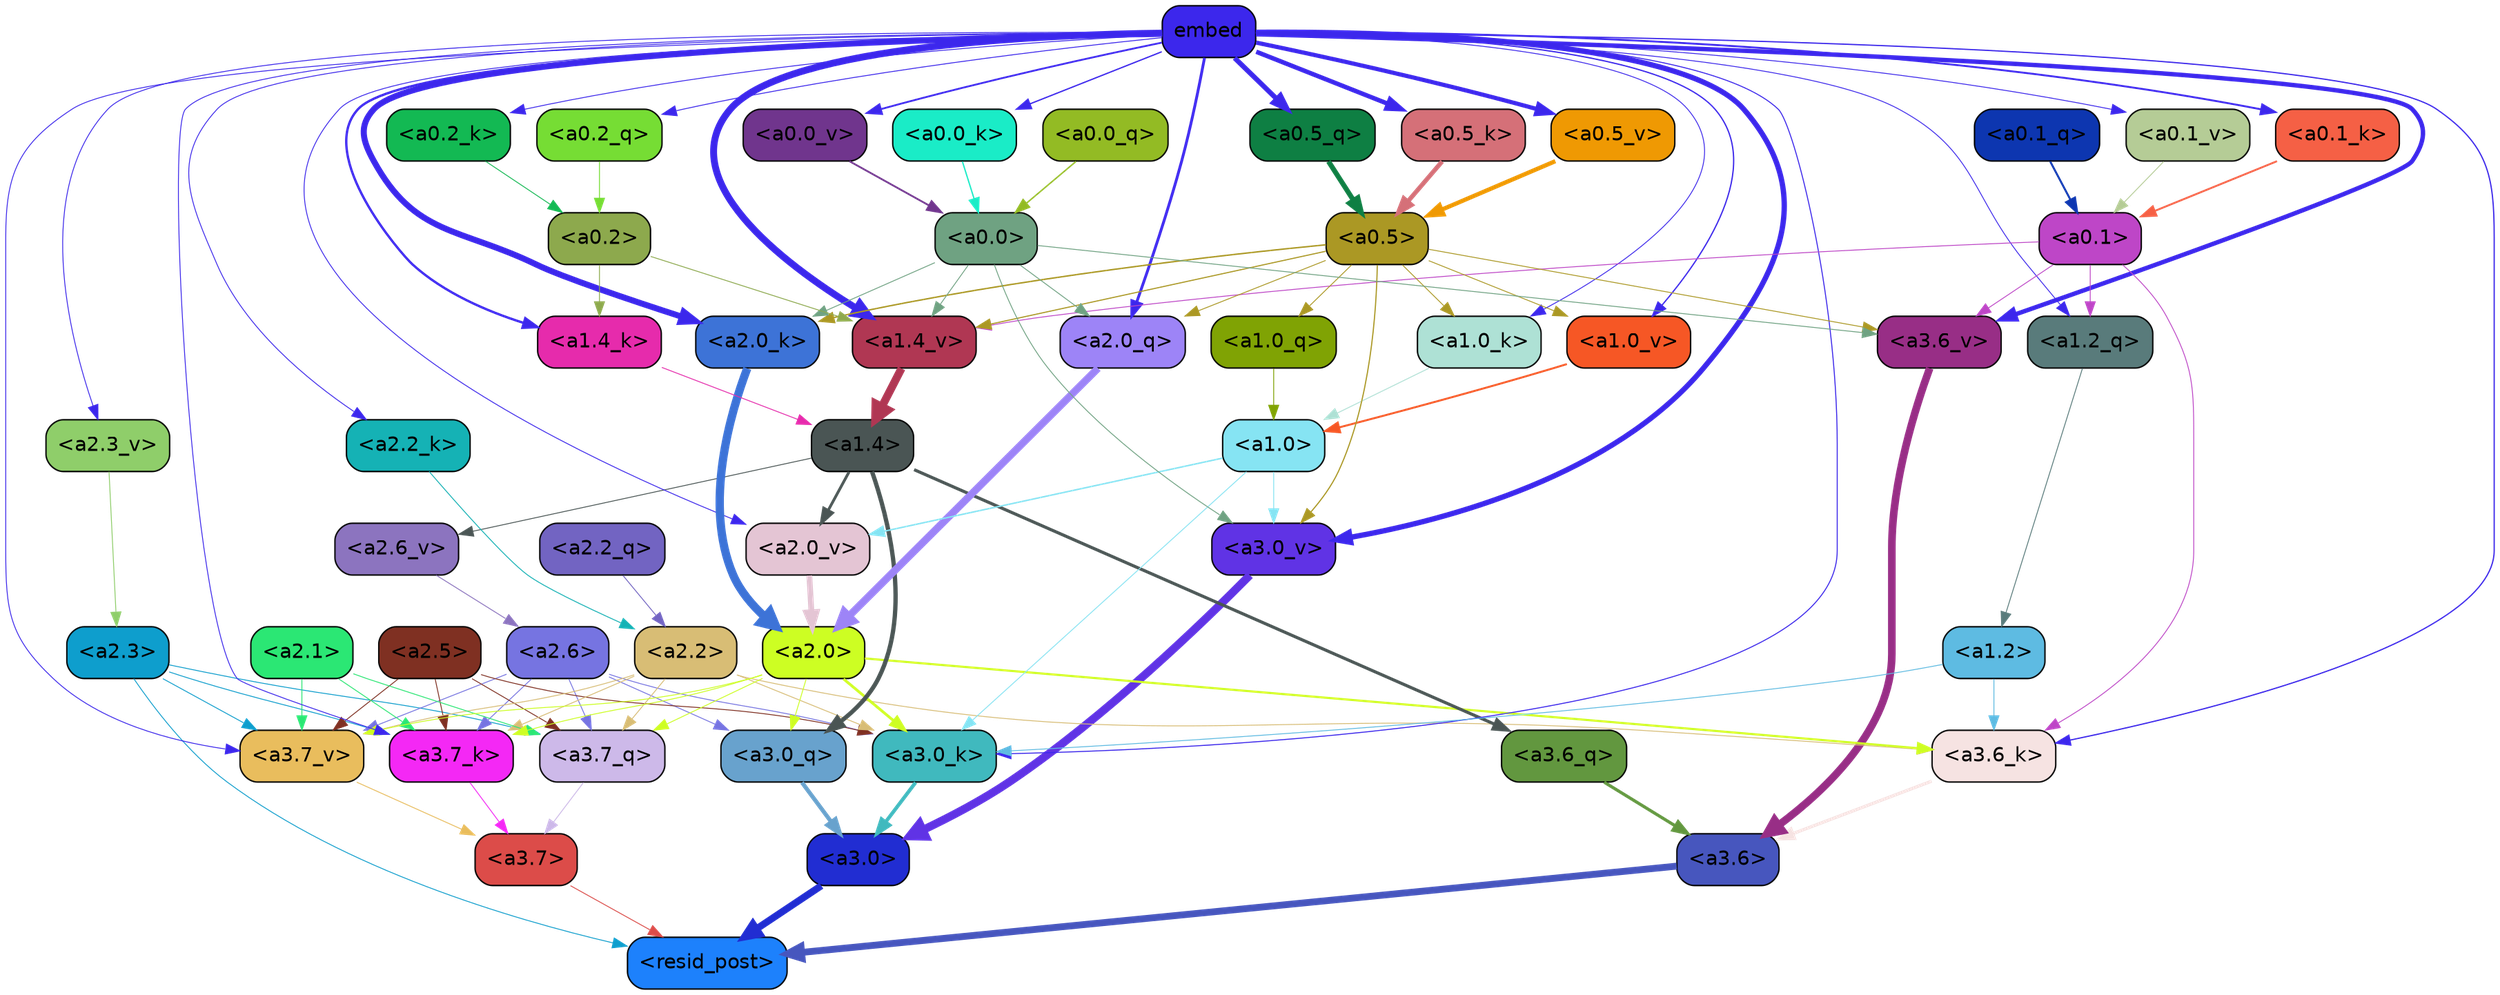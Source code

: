 strict digraph "" {
	graph [bgcolor=transparent,
		layout=dot,
		overlap=false,
		splines=true
	];
	"<a3.7>"	[color=black,
		fillcolor="#dc4c49",
		fontname=Helvetica,
		shape=box,
		style="filled, rounded"];
	"<resid_post>"	[color=black,
		fillcolor="#1d81fc",
		fontname=Helvetica,
		shape=box,
		style="filled, rounded"];
	"<a3.7>" -> "<resid_post>"	[color="#dc4c49",
		penwidth=0.6];
	"<a3.6>"	[color=black,
		fillcolor="#4756be",
		fontname=Helvetica,
		shape=box,
		style="filled, rounded"];
	"<a3.6>" -> "<resid_post>"	[color="#4756be",
		penwidth=4.7534414529800415];
	"<a3.0>"	[color=black,
		fillcolor="#212dd2",
		fontname=Helvetica,
		shape=box,
		style="filled, rounded"];
	"<a3.0>" -> "<resid_post>"	[color="#212dd2",
		penwidth=4.898576855659485];
	"<a2.3>"	[color=black,
		fillcolor="#0e9ecd",
		fontname=Helvetica,
		shape=box,
		style="filled, rounded"];
	"<a2.3>" -> "<resid_post>"	[color="#0e9ecd",
		penwidth=0.6];
	"<a3.7_q>"	[color=black,
		fillcolor="#cdb9e9",
		fontname=Helvetica,
		shape=box,
		style="filled, rounded"];
	"<a2.3>" -> "<a3.7_q>"	[color="#0e9ecd",
		penwidth=0.6];
	"<a3.7_k>"	[color=black,
		fillcolor="#f428f5",
		fontname=Helvetica,
		shape=box,
		style="filled, rounded"];
	"<a2.3>" -> "<a3.7_k>"	[color="#0e9ecd",
		penwidth=0.6];
	"<a3.7_v>"	[color=black,
		fillcolor="#e9bd5d",
		fontname=Helvetica,
		shape=box,
		style="filled, rounded"];
	"<a2.3>" -> "<a3.7_v>"	[color="#0e9ecd",
		penwidth=0.6];
	"<a3.7_q>" -> "<a3.7>"	[color="#cdb9e9",
		penwidth=0.6];
	"<a3.6_q>"	[color=black,
		fillcolor="#62973f",
		fontname=Helvetica,
		shape=box,
		style="filled, rounded"];
	"<a3.6_q>" -> "<a3.6>"	[color="#62973f",
		penwidth=2.160832464694977];
	"<a3.0_q>"	[color=black,
		fillcolor="#68a2cd",
		fontname=Helvetica,
		shape=box,
		style="filled, rounded"];
	"<a3.0_q>" -> "<a3.0>"	[color="#68a2cd",
		penwidth=2.870753765106201];
	"<a3.7_k>" -> "<a3.7>"	[color="#f428f5",
		penwidth=0.6];
	"<a3.6_k>"	[color=black,
		fillcolor="#f6e3e2",
		fontname=Helvetica,
		shape=box,
		style="filled, rounded"];
	"<a3.6_k>" -> "<a3.6>"	[color="#f6e3e2",
		penwidth=2.13908451795578];
	"<a3.0_k>"	[color=black,
		fillcolor="#40b9be",
		fontname=Helvetica,
		shape=box,
		style="filled, rounded"];
	"<a3.0_k>" -> "<a3.0>"	[color="#40b9be",
		penwidth=2.520303964614868];
	"<a3.7_v>" -> "<a3.7>"	[color="#e9bd5d",
		penwidth=0.6];
	"<a3.6_v>"	[color=black,
		fillcolor="#982e86",
		fontname=Helvetica,
		shape=box,
		style="filled, rounded"];
	"<a3.6_v>" -> "<a3.6>"	[color="#982e86",
		penwidth=5.297133803367615];
	"<a3.0_v>"	[color=black,
		fillcolor="#6033e5",
		fontname=Helvetica,
		shape=box,
		style="filled, rounded"];
	"<a3.0_v>" -> "<a3.0>"	[color="#6033e5",
		penwidth=5.680712580680847];
	"<a2.6>"	[color=black,
		fillcolor="#7674e1",
		fontname=Helvetica,
		shape=box,
		style="filled, rounded"];
	"<a2.6>" -> "<a3.7_q>"	[color="#7674e1",
		penwidth=0.6];
	"<a2.6>" -> "<a3.0_q>"	[color="#7674e1",
		penwidth=0.6];
	"<a2.6>" -> "<a3.7_k>"	[color="#7674e1",
		penwidth=0.6];
	"<a2.6>" -> "<a3.0_k>"	[color="#7674e1",
		penwidth=0.6];
	"<a2.6>" -> "<a3.7_v>"	[color="#7674e1",
		penwidth=0.6];
	"<a2.5>"	[color=black,
		fillcolor="#7f3022",
		fontname=Helvetica,
		shape=box,
		style="filled, rounded"];
	"<a2.5>" -> "<a3.7_q>"	[color="#7f3022",
		penwidth=0.6];
	"<a2.5>" -> "<a3.7_k>"	[color="#7f3022",
		penwidth=0.6];
	"<a2.5>" -> "<a3.0_k>"	[color="#7f3022",
		penwidth=0.6];
	"<a2.5>" -> "<a3.7_v>"	[color="#7f3022",
		penwidth=0.6];
	"<a2.2>"	[color=black,
		fillcolor="#d8bd75",
		fontname=Helvetica,
		shape=box,
		style="filled, rounded"];
	"<a2.2>" -> "<a3.7_q>"	[color="#d8bd75",
		penwidth=0.6];
	"<a2.2>" -> "<a3.7_k>"	[color="#d8bd75",
		penwidth=0.6];
	"<a2.2>" -> "<a3.6_k>"	[color="#d8bd75",
		penwidth=0.6];
	"<a2.2>" -> "<a3.0_k>"	[color="#d8bd75",
		penwidth=0.6];
	"<a2.2>" -> "<a3.7_v>"	[color="#d8bd75",
		penwidth=0.6];
	"<a2.1>"	[color=black,
		fillcolor="#2be774",
		fontname=Helvetica,
		shape=box,
		style="filled, rounded"];
	"<a2.1>" -> "<a3.7_q>"	[color="#2be774",
		penwidth=0.6];
	"<a2.1>" -> "<a3.7_k>"	[color="#2be774",
		penwidth=0.6];
	"<a2.1>" -> "<a3.7_v>"	[color="#2be774",
		penwidth=0.6];
	"<a2.0>"	[color=black,
		fillcolor="#cdfe23",
		fontname=Helvetica,
		shape=box,
		style="filled, rounded"];
	"<a2.0>" -> "<a3.7_q>"	[color="#cdfe23",
		penwidth=0.6];
	"<a2.0>" -> "<a3.0_q>"	[color="#cdfe23",
		penwidth=0.6];
	"<a2.0>" -> "<a3.7_k>"	[color="#cdfe23",
		penwidth=0.6];
	"<a2.0>" -> "<a3.6_k>"	[color="#cdfe23",
		penwidth=1.4784413101151586];
	"<a2.0>" -> "<a3.0_k>"	[color="#cdfe23",
		penwidth=1.8858084231615067];
	"<a2.0>" -> "<a3.7_v>"	[color="#cdfe23",
		penwidth=0.6];
	"<a1.4>"	[color=black,
		fillcolor="#4a5554",
		fontname=Helvetica,
		shape=box,
		style="filled, rounded"];
	"<a1.4>" -> "<a3.6_q>"	[color="#4a5554",
		penwidth=2.149975523352623];
	"<a1.4>" -> "<a3.0_q>"	[color="#4a5554",
		penwidth=3.0018038749694824];
	"<a2.6_v>"	[color=black,
		fillcolor="#8c74bf",
		fontname=Helvetica,
		shape=box,
		style="filled, rounded"];
	"<a1.4>" -> "<a2.6_v>"	[color="#4a5554",
		penwidth=0.6];
	"<a2.0_v>"	[color=black,
		fillcolor="#e4c5d4",
		fontname=Helvetica,
		shape=box,
		style="filled, rounded"];
	"<a1.4>" -> "<a2.0_v>"	[color="#4a5554",
		penwidth=1.925402581691742];
	embed	[color=black,
		fillcolor="#3c27ec",
		fontname=Helvetica,
		shape=box,
		style="filled, rounded"];
	embed -> "<a3.7_k>"	[color="#3c27ec",
		penwidth=0.6];
	embed -> "<a3.6_k>"	[color="#3c27ec",
		penwidth=0.8552796393632889];
	embed -> "<a3.0_k>"	[color="#3c27ec",
		penwidth=0.691851794719696];
	embed -> "<a3.7_v>"	[color="#3c27ec",
		penwidth=0.6];
	embed -> "<a3.6_v>"	[color="#3c27ec",
		penwidth=3.067279100418091];
	embed -> "<a3.0_v>"	[color="#3c27ec",
		penwidth=3.6927278637886047];
	"<a2.0_q>"	[color=black,
		fillcolor="#9d84f7",
		fontname=Helvetica,
		shape=box,
		style="filled, rounded"];
	embed -> "<a2.0_q>"	[color="#3c27ec",
		penwidth=1.944248914718628];
	"<a2.2_k>"	[color=black,
		fillcolor="#15b2b5",
		fontname=Helvetica,
		shape=box,
		style="filled, rounded"];
	embed -> "<a2.2_k>"	[color="#3c27ec",
		penwidth=0.6];
	"<a2.0_k>"	[color=black,
		fillcolor="#3d73d7",
		fontname=Helvetica,
		shape=box,
		style="filled, rounded"];
	embed -> "<a2.0_k>"	[color="#3c27ec",
		penwidth=4.198909968137741];
	"<a2.3_v>"	[color=black,
		fillcolor="#8fce6a",
		fontname=Helvetica,
		shape=box,
		style="filled, rounded"];
	embed -> "<a2.3_v>"	[color="#3c27ec",
		penwidth=0.6];
	embed -> "<a2.0_v>"	[color="#3c27ec",
		penwidth=0.6];
	"<a1.2_q>"	[color=black,
		fillcolor="#597b7b",
		fontname=Helvetica,
		shape=box,
		style="filled, rounded"];
	embed -> "<a1.2_q>"	[color="#3c27ec",
		penwidth=0.6];
	"<a1.4_k>"	[color=black,
		fillcolor="#e62bac",
		fontname=Helvetica,
		shape=box,
		style="filled, rounded"];
	embed -> "<a1.4_k>"	[color="#3c27ec",
		penwidth=1.6299549341201782];
	"<a1.0_k>"	[color=black,
		fillcolor="#aee1d5",
		fontname=Helvetica,
		shape=box,
		style="filled, rounded"];
	embed -> "<a1.0_k>"	[color="#3c27ec",
		penwidth=0.6];
	"<a1.4_v>"	[color=black,
		fillcolor="#b03753",
		fontname=Helvetica,
		shape=box,
		style="filled, rounded"];
	embed -> "<a1.4_v>"	[color="#3c27ec",
		penwidth=4.780120432376862];
	"<a1.0_v>"	[color=black,
		fillcolor="#f65725",
		fontname=Helvetica,
		shape=box,
		style="filled, rounded"];
	embed -> "<a1.0_v>"	[color="#3c27ec",
		penwidth=0.8886437299661338];
	"<a0.5_q>"	[color=black,
		fillcolor="#0e7f43",
		fontname=Helvetica,
		shape=box,
		style="filled, rounded"];
	embed -> "<a0.5_q>"	[color="#3c27ec",
		penwidth=3.473049759864807];
	"<a0.2_q>"	[color=black,
		fillcolor="#76dd34",
		fontname=Helvetica,
		shape=box,
		style="filled, rounded"];
	embed -> "<a0.2_q>"	[color="#3c27ec",
		penwidth=0.6157336235046387];
	"<a0.5_k>"	[color=black,
		fillcolor="#d57078",
		fontname=Helvetica,
		shape=box,
		style="filled, rounded"];
	embed -> "<a0.5_k>"	[color="#3c27ec",
		penwidth=3.105745553970337];
	"<a0.2_k>"	[color=black,
		fillcolor="#13b953",
		fontname=Helvetica,
		shape=box,
		style="filled, rounded"];
	embed -> "<a0.2_k>"	[color="#3c27ec",
		penwidth=0.6];
	"<a0.1_k>"	[color=black,
		fillcolor="#f56045",
		fontname=Helvetica,
		shape=box,
		style="filled, rounded"];
	embed -> "<a0.1_k>"	[color="#3c27ec",
		penwidth=1.2916448712348938];
	"<a0.0_k>"	[color=black,
		fillcolor="#1aecc7",
		fontname=Helvetica,
		shape=box,
		style="filled, rounded"];
	embed -> "<a0.0_k>"	[color="#3c27ec",
		penwidth=0.9117003679275513];
	"<a0.5_v>"	[color=black,
		fillcolor="#ef9903",
		fontname=Helvetica,
		shape=box,
		style="filled, rounded"];
	embed -> "<a0.5_v>"	[color="#3c27ec",
		penwidth=2.905687689781189];
	"<a0.1_v>"	[color=black,
		fillcolor="#b5cc96",
		fontname=Helvetica,
		shape=box,
		style="filled, rounded"];
	embed -> "<a0.1_v>"	[color="#3c27ec",
		penwidth=0.6];
	"<a0.0_v>"	[color=black,
		fillcolor="#70358d",
		fontname=Helvetica,
		shape=box,
		style="filled, rounded"];
	embed -> "<a0.0_v>"	[color="#3c27ec",
		penwidth=1.2382409572601318];
	"<a1.2>"	[color=black,
		fillcolor="#5ebbe2",
		fontname=Helvetica,
		shape=box,
		style="filled, rounded"];
	"<a1.2>" -> "<a3.6_k>"	[color="#5ebbe2",
		penwidth=0.6];
	"<a1.2>" -> "<a3.0_k>"	[color="#5ebbe2",
		penwidth=0.6];
	"<a0.1>"	[color=black,
		fillcolor="#be46c7",
		fontname=Helvetica,
		shape=box,
		style="filled, rounded"];
	"<a0.1>" -> "<a3.6_k>"	[color="#be46c7",
		penwidth=0.6];
	"<a0.1>" -> "<a3.6_v>"	[color="#be46c7",
		penwidth=0.6];
	"<a0.1>" -> "<a1.2_q>"	[color="#be46c7",
		penwidth=0.6];
	"<a0.1>" -> "<a1.4_v>"	[color="#be46c7",
		penwidth=0.6];
	"<a1.0>"	[color=black,
		fillcolor="#86e4f3",
		fontname=Helvetica,
		shape=box,
		style="filled, rounded"];
	"<a1.0>" -> "<a3.0_k>"	[color="#86e4f3",
		penwidth=0.6];
	"<a1.0>" -> "<a3.0_v>"	[color="#86e4f3",
		penwidth=0.6];
	"<a1.0>" -> "<a2.0_v>"	[color="#86e4f3",
		penwidth=0.9920598268508911];
	"<a0.5>"	[color=black,
		fillcolor="#ab9824",
		fontname=Helvetica,
		shape=box,
		style="filled, rounded"];
	"<a0.5>" -> "<a3.6_v>"	[color="#ab9824",
		penwidth=0.6];
	"<a0.5>" -> "<a3.0_v>"	[color="#ab9824",
		penwidth=0.8028683364391327];
	"<a0.5>" -> "<a2.0_q>"	[color="#ab9824",
		penwidth=0.6];
	"<a0.5>" -> "<a2.0_k>"	[color="#ab9824",
		penwidth=0.9883035719394684];
	"<a1.0_q>"	[color=black,
		fillcolor="#80a304",
		fontname=Helvetica,
		shape=box,
		style="filled, rounded"];
	"<a0.5>" -> "<a1.0_q>"	[color="#ab9824",
		penwidth=0.6];
	"<a0.5>" -> "<a1.0_k>"	[color="#ab9824",
		penwidth=0.6];
	"<a0.5>" -> "<a1.4_v>"	[color="#ab9824",
		penwidth=0.7686666250228882];
	"<a0.5>" -> "<a1.0_v>"	[color="#ab9824",
		penwidth=0.6];
	"<a0.0>"	[color=black,
		fillcolor="#6fa282",
		fontname=Helvetica,
		shape=box,
		style="filled, rounded"];
	"<a0.0>" -> "<a3.6_v>"	[color="#6fa282",
		penwidth=0.6];
	"<a0.0>" -> "<a3.0_v>"	[color="#6fa282",
		penwidth=0.6];
	"<a0.0>" -> "<a2.0_q>"	[color="#6fa282",
		penwidth=0.6];
	"<a0.0>" -> "<a2.0_k>"	[color="#6fa282",
		penwidth=0.6];
	"<a0.0>" -> "<a1.4_v>"	[color="#6fa282",
		penwidth=0.6];
	"<a2.2_q>"	[color=black,
		fillcolor="#7264c2",
		fontname=Helvetica,
		shape=box,
		style="filled, rounded"];
	"<a2.2_q>" -> "<a2.2>"	[color="#7264c2",
		penwidth=0.6];
	"<a2.0_q>" -> "<a2.0>"	[color="#9d84f7",
		penwidth=5.1847569942474365];
	"<a2.2_k>" -> "<a2.2>"	[color="#15b2b5",
		penwidth=0.6149471998214722];
	"<a2.0_k>" -> "<a2.0>"	[color="#3d73d7",
		penwidth=5.773491740226746];
	"<a2.6_v>" -> "<a2.6>"	[color="#8c74bf",
		penwidth=0.6];
	"<a2.3_v>" -> "<a2.3>"	[color="#8fce6a",
		penwidth=0.6];
	"<a2.0_v>" -> "<a2.0>"	[color="#e4c5d4",
		penwidth=3.9731863737106323];
	"<a1.2_q>" -> "<a1.2>"	[color="#597b7b",
		penwidth=0.6];
	"<a1.0_q>" -> "<a1.0>"	[color="#80a304",
		penwidth=0.6];
	"<a1.4_k>" -> "<a1.4>"	[color="#e62bac",
		penwidth=0.6];
	"<a1.0_k>" -> "<a1.0>"	[color="#aee1d5",
		penwidth=0.6];
	"<a1.4_v>" -> "<a1.4>"	[color="#b03753",
		penwidth=5.565408229827881];
	"<a1.0_v>" -> "<a1.0>"	[color="#f65725",
		penwidth=1.3358666002750397];
	"<a0.2>"	[color=black,
		fillcolor="#8da94d",
		fontname=Helvetica,
		shape=box,
		style="filled, rounded"];
	"<a0.2>" -> "<a1.4_k>"	[color="#8da94d",
		penwidth=0.6];
	"<a0.2>" -> "<a1.4_v>"	[color="#8da94d",
		penwidth=0.6];
	"<a0.5_q>" -> "<a0.5>"	[color="#0e7f43",
		penwidth=3.473052144050598];
	"<a0.2_q>" -> "<a0.2>"	[color="#76dd34",
		penwidth=0.615731954574585];
	"<a0.1_q>"	[color=black,
		fillcolor="#0d36b0",
		fontname=Helvetica,
		shape=box,
		style="filled, rounded"];
	"<a0.1_q>" -> "<a0.1>"	[color="#0d36b0",
		penwidth=1.372210443019867];
	"<a0.0_q>"	[color=black,
		fillcolor="#93bb24",
		fontname=Helvetica,
		shape=box,
		style="filled, rounded"];
	"<a0.0_q>" -> "<a0.0>"	[color="#93bb24",
		penwidth=0.9833199977874756];
	"<a0.5_k>" -> "<a0.5>"	[color="#d57078",
		penwidth=3.105746805667877];
	"<a0.2_k>" -> "<a0.2>"	[color="#13b953",
		penwidth=0.6];
	"<a0.1_k>" -> "<a0.1>"	[color="#f56045",
		penwidth=1.2916463017463684];
	"<a0.0_k>" -> "<a0.0>"	[color="#1aecc7",
		penwidth=0.9117016792297363];
	"<a0.5_v>" -> "<a0.5>"	[color="#ef9903",
		penwidth=2.9294926524162292];
	"<a0.1_v>" -> "<a0.1>"	[color="#b5cc96",
		penwidth=0.6];
	"<a0.0_v>" -> "<a0.0>"	[color="#70358d",
		penwidth=1.2382320165634155];
}
